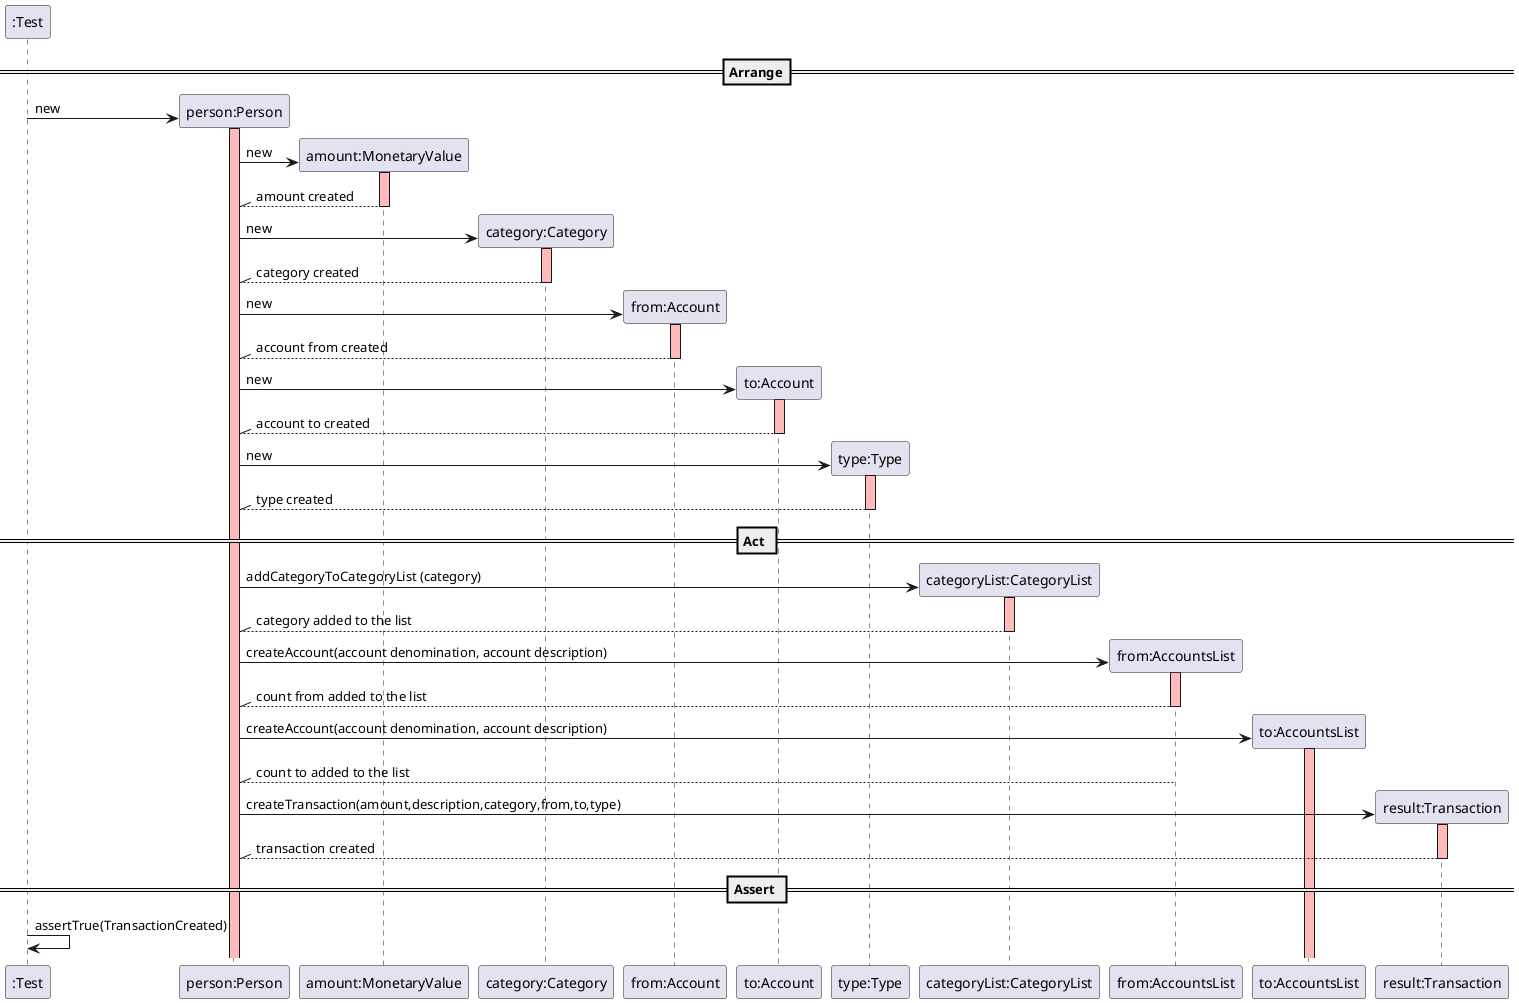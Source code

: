 @startuml
create ":Test"

==Arrange==

create "person:Person"
":Test" -> "person:Person" : new
activate "person:Person" #FFBBBB


create "amount:MonetaryValue"
"person:Person" -> "amount:MonetaryValue" : new
activate "amount:MonetaryValue"  #FFBBBB
"person:Person" //-- "amount:MonetaryValue" : amount created
deactivate "amount:MonetaryValue" #FFBBBB


create "category:Category"
"person:Person" -> "category:Category" : new
activate "category:Category"  #FFBBBB
"person:Person" //-- "category:Category" : category created
deactivate "category:Category" #FFBBBB

create "from:Account"
"person:Person" -> "from:Account" : new
activate "from:Account"  #FFBBBB
"person:Person" //-- "from:Account" : account from created
deactivate "from:Account" #FFBBBB

create "to:Account"
"person:Person" -> "to:Account" : new
activate "to:Account"  #FFBBBB
"person:Person" //-- "to:Account" : account to created
deactivate "to:Account" #FFBBBB

create "type:Type"
"person:Person" -> "type:Type" : new
activate "type:Type"  #FFBBBB
"person:Person" //-- "type:Type" : type created
deactivate "type:Type" #FFBBBB


== Act ==

create "categoryList:CategoryList"
"person:Person" -> "categoryList:CategoryList" : addCategoryToCategoryList (category)
activate "categoryList:CategoryList"  #FFBBBB
"person:Person" //-- "categoryList:CategoryList" : category added to the list
deactivate "categoryList:CategoryList" #FFBBBB

create "from:AccountsList"
"person:Person" -> "from:AccountsList" : createAccount(account denomination, account description)
activate "from:AccountsList"  #FFBBBB
"person:Person" //-- "from:AccountsList" : count from added to the list
deactivate "from:AccountsList" #FFBBBB

create "to:AccountsList"
"person:Person" -> "to:AccountsList" : createAccount(account denomination, account description)
activate "to:AccountsList"  #FFBBBB
"person:Person" //-- "from:AccountsList" : count to added to the list
deactivate "from:AccountsList" #FFBBBB

create "result:Transaction"
"person:Person" -> "result:Transaction" : createTransaction(amount,description,category,from,to,type)
activate "result:Transaction"  #FFBBBB
"person:Person" //-- "result:Transaction"  : transaction created
deactivate "result:Transaction" #FFBBBB


== Assert ==

":Test" -> ":Test" : assertTrue(TransactionCreated)

@enduml